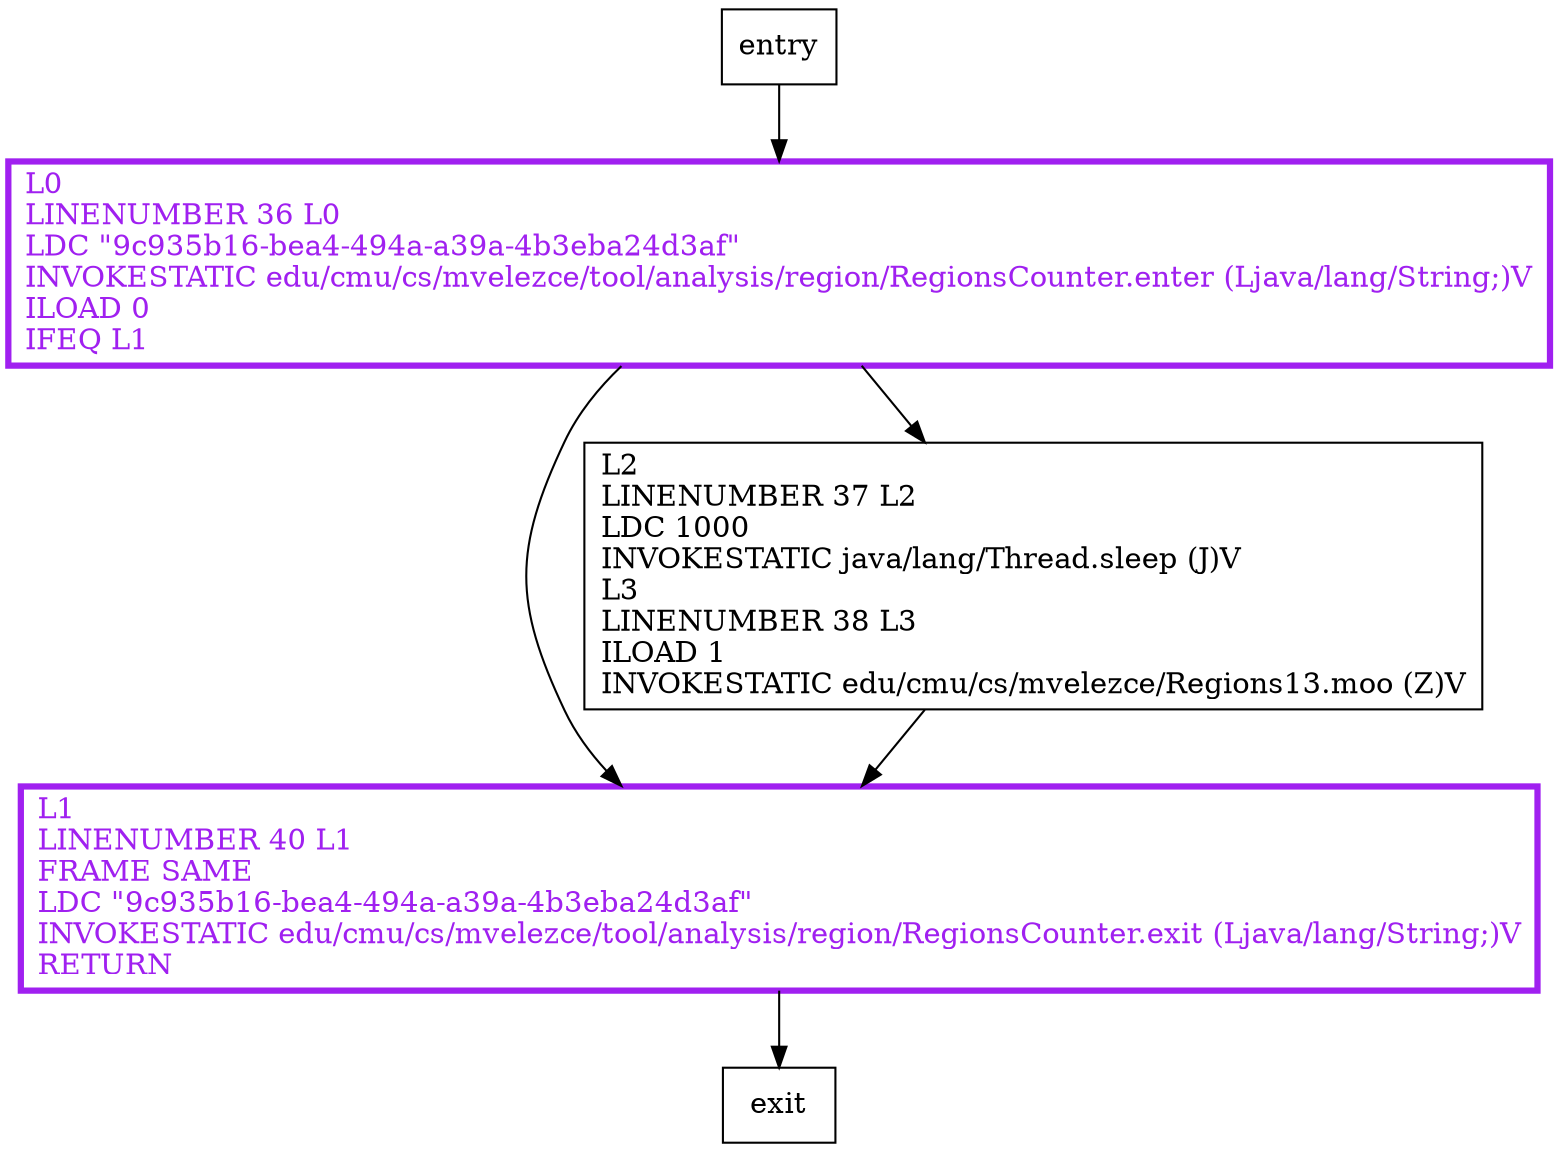 digraph foo {
node [shape=record];
759405018 [label="L0\lLINENUMBER 36 L0\lLDC \"9c935b16-bea4-494a-a39a-4b3eba24d3af\"\lINVOKESTATIC edu/cmu/cs/mvelezce/tool/analysis/region/RegionsCounter.enter (Ljava/lang/String;)V\lILOAD 0\lIFEQ L1\l"];
1728460906 [label="L1\lLINENUMBER 40 L1\lFRAME SAME\lLDC \"9c935b16-bea4-494a-a39a-4b3eba24d3af\"\lINVOKESTATIC edu/cmu/cs/mvelezce/tool/analysis/region/RegionsCounter.exit (Ljava/lang/String;)V\lRETURN\l"];
799090656 [label="L2\lLINENUMBER 37 L2\lLDC 1000\lINVOKESTATIC java/lang/Thread.sleep (J)V\lL3\lLINENUMBER 38 L3\lILOAD 1\lINVOKESTATIC edu/cmu/cs/mvelezce/Regions13.moo (Z)V\l"];
entry;
exit;
entry -> 759405018;
759405018 -> 1728460906;
759405018 -> 799090656;
1728460906 -> exit;
799090656 -> 1728460906;
759405018[fontcolor="purple", penwidth=3, color="purple"];
1728460906[fontcolor="purple", penwidth=3, color="purple"];
}
